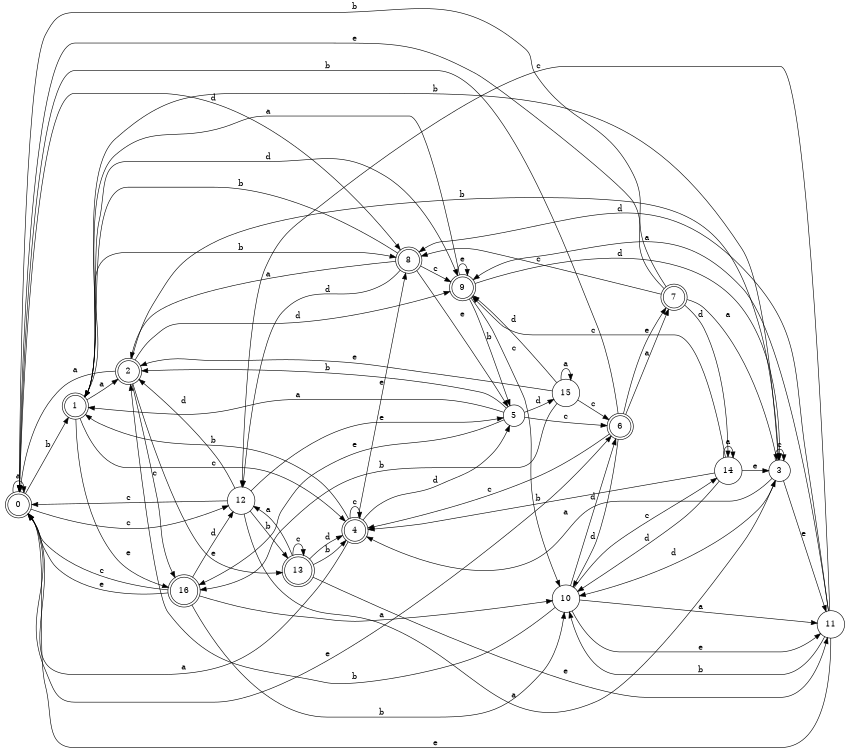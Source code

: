digraph n14_7 {
__start0 [label="" shape="none"];

rankdir=LR;
size="8,5";

s0 [style="rounded,filled", color="black", fillcolor="white" shape="doublecircle", label="0"];
s1 [style="rounded,filled", color="black", fillcolor="white" shape="doublecircle", label="1"];
s2 [style="rounded,filled", color="black", fillcolor="white" shape="doublecircle", label="2"];
s3 [style="filled", color="black", fillcolor="white" shape="circle", label="3"];
s4 [style="rounded,filled", color="black", fillcolor="white" shape="doublecircle", label="4"];
s5 [style="filled", color="black", fillcolor="white" shape="circle", label="5"];
s6 [style="rounded,filled", color="black", fillcolor="white" shape="doublecircle", label="6"];
s7 [style="rounded,filled", color="black", fillcolor="white" shape="doublecircle", label="7"];
s8 [style="rounded,filled", color="black", fillcolor="white" shape="doublecircle", label="8"];
s9 [style="rounded,filled", color="black", fillcolor="white" shape="doublecircle", label="9"];
s10 [style="filled", color="black", fillcolor="white" shape="circle", label="10"];
s11 [style="filled", color="black", fillcolor="white" shape="circle", label="11"];
s12 [style="filled", color="black", fillcolor="white" shape="circle", label="12"];
s13 [style="rounded,filled", color="black", fillcolor="white" shape="doublecircle", label="13"];
s14 [style="filled", color="black", fillcolor="white" shape="circle", label="14"];
s15 [style="filled", color="black", fillcolor="white" shape="circle", label="15"];
s16 [style="rounded,filled", color="black", fillcolor="white" shape="doublecircle", label="16"];
s0 -> s0 [label="a"];
s0 -> s1 [label="b"];
s0 -> s12 [label="c"];
s0 -> s8 [label="d"];
s0 -> s6 [label="e"];
s1 -> s2 [label="a"];
s1 -> s8 [label="b"];
s1 -> s4 [label="c"];
s1 -> s9 [label="d"];
s1 -> s16 [label="e"];
s2 -> s0 [label="a"];
s2 -> s3 [label="b"];
s2 -> s16 [label="c"];
s2 -> s9 [label="d"];
s2 -> s13 [label="e"];
s3 -> s4 [label="a"];
s3 -> s1 [label="b"];
s3 -> s3 [label="c"];
s3 -> s10 [label="d"];
s3 -> s11 [label="e"];
s4 -> s0 [label="a"];
s4 -> s1 [label="b"];
s4 -> s4 [label="c"];
s4 -> s5 [label="d"];
s4 -> s8 [label="e"];
s5 -> s1 [label="a"];
s5 -> s2 [label="b"];
s5 -> s6 [label="c"];
s5 -> s15 [label="d"];
s5 -> s16 [label="e"];
s6 -> s7 [label="a"];
s6 -> s0 [label="b"];
s6 -> s4 [label="c"];
s6 -> s10 [label="d"];
s6 -> s7 [label="e"];
s7 -> s3 [label="a"];
s7 -> s0 [label="b"];
s7 -> s8 [label="c"];
s7 -> s14 [label="d"];
s7 -> s0 [label="e"];
s8 -> s2 [label="a"];
s8 -> s1 [label="b"];
s8 -> s9 [label="c"];
s8 -> s12 [label="d"];
s8 -> s5 [label="e"];
s9 -> s1 [label="a"];
s9 -> s5 [label="b"];
s9 -> s10 [label="c"];
s9 -> s3 [label="d"];
s9 -> s9 [label="e"];
s10 -> s11 [label="a"];
s10 -> s2 [label="b"];
s10 -> s14 [label="c"];
s10 -> s6 [label="d"];
s10 -> s11 [label="e"];
s11 -> s9 [label="a"];
s11 -> s10 [label="b"];
s11 -> s12 [label="c"];
s11 -> s8 [label="d"];
s11 -> s0 [label="e"];
s12 -> s3 [label="a"];
s12 -> s13 [label="b"];
s12 -> s0 [label="c"];
s12 -> s2 [label="d"];
s12 -> s5 [label="e"];
s13 -> s12 [label="a"];
s13 -> s4 [label="b"];
s13 -> s13 [label="c"];
s13 -> s4 [label="d"];
s13 -> s11 [label="e"];
s14 -> s14 [label="a"];
s14 -> s4 [label="b"];
s14 -> s9 [label="c"];
s14 -> s10 [label="d"];
s14 -> s3 [label="e"];
s15 -> s15 [label="a"];
s15 -> s16 [label="b"];
s15 -> s6 [label="c"];
s15 -> s9 [label="d"];
s15 -> s2 [label="e"];
s16 -> s10 [label="a"];
s16 -> s10 [label="b"];
s16 -> s0 [label="c"];
s16 -> s12 [label="d"];
s16 -> s0 [label="e"];

}